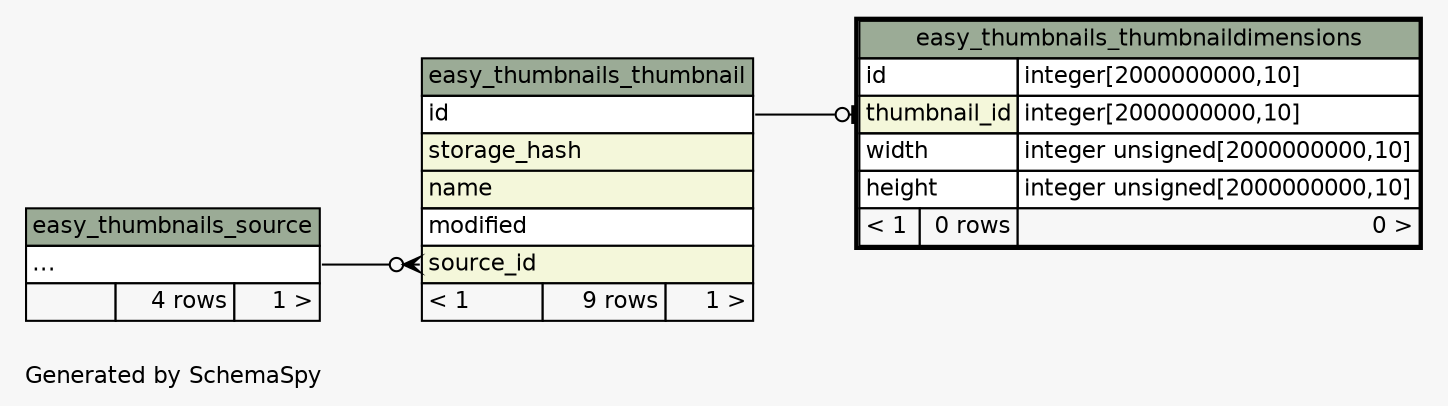 // dot 2.38.0 on Windows 7 6.1
// SchemaSpy rev 590
digraph "twoDegreesRelationshipsDiagram" {
  graph [
    rankdir="RL"
    bgcolor="#f7f7f7"
    label="\nGenerated by SchemaSpy"
    labeljust="l"
    nodesep="0.18"
    ranksep="0.46"
    fontname="Helvetica"
    fontsize="11"
  ];
  node [
    fontname="Helvetica"
    fontsize="11"
    shape="plaintext"
  ];
  edge [
    arrowsize="0.8"
  ];
  "easy_thumbnails_thumbnail":"source_id":w -> "easy_thumbnails_source":"elipses":e [arrowhead=none dir=back arrowtail=crowodot];
  "easy_thumbnails_thumbnaildimensions":"thumbnail_id":w -> "easy_thumbnails_thumbnail":"id":e [arrowhead=none dir=back arrowtail=teeodot];
  "easy_thumbnails_source" [
    label=<
    <TABLE BORDER="0" CELLBORDER="1" CELLSPACING="0" BGCOLOR="#ffffff">
      <TR><TD COLSPAN="3" BGCOLOR="#9bab96" ALIGN="CENTER">easy_thumbnails_source</TD></TR>
      <TR><TD PORT="elipses" COLSPAN="3" ALIGN="LEFT">...</TD></TR>
      <TR><TD ALIGN="LEFT" BGCOLOR="#f7f7f7">  </TD><TD ALIGN="RIGHT" BGCOLOR="#f7f7f7">4 rows</TD><TD ALIGN="RIGHT" BGCOLOR="#f7f7f7">1 &gt;</TD></TR>
    </TABLE>>
    URL="easy_thumbnails_source.html"
    tooltip="easy_thumbnails_source"
  ];
  "easy_thumbnails_thumbnail" [
    label=<
    <TABLE BORDER="0" CELLBORDER="1" CELLSPACING="0" BGCOLOR="#ffffff">
      <TR><TD COLSPAN="3" BGCOLOR="#9bab96" ALIGN="CENTER">easy_thumbnails_thumbnail</TD></TR>
      <TR><TD PORT="id" COLSPAN="3" ALIGN="LEFT">id</TD></TR>
      <TR><TD PORT="storage_hash" COLSPAN="3" BGCOLOR="#f4f7da" ALIGN="LEFT">storage_hash</TD></TR>
      <TR><TD PORT="name" COLSPAN="3" BGCOLOR="#f4f7da" ALIGN="LEFT">name</TD></TR>
      <TR><TD PORT="modified" COLSPAN="3" ALIGN="LEFT">modified</TD></TR>
      <TR><TD PORT="source_id" COLSPAN="3" BGCOLOR="#f4f7da" ALIGN="LEFT">source_id</TD></TR>
      <TR><TD ALIGN="LEFT" BGCOLOR="#f7f7f7">&lt; 1</TD><TD ALIGN="RIGHT" BGCOLOR="#f7f7f7">9 rows</TD><TD ALIGN="RIGHT" BGCOLOR="#f7f7f7">1 &gt;</TD></TR>
    </TABLE>>
    URL="easy_thumbnails_thumbnail.html"
    tooltip="easy_thumbnails_thumbnail"
  ];
  "easy_thumbnails_thumbnaildimensions" [
    label=<
    <TABLE BORDER="2" CELLBORDER="1" CELLSPACING="0" BGCOLOR="#ffffff">
      <TR><TD COLSPAN="3" BGCOLOR="#9bab96" ALIGN="CENTER">easy_thumbnails_thumbnaildimensions</TD></TR>
      <TR><TD PORT="id" COLSPAN="2" ALIGN="LEFT">id</TD><TD PORT="id.type" ALIGN="LEFT">integer[2000000000,10]</TD></TR>
      <TR><TD PORT="thumbnail_id" COLSPAN="2" BGCOLOR="#f4f7da" ALIGN="LEFT">thumbnail_id</TD><TD PORT="thumbnail_id.type" ALIGN="LEFT">integer[2000000000,10]</TD></TR>
      <TR><TD PORT="width" COLSPAN="2" ALIGN="LEFT">width</TD><TD PORT="width.type" ALIGN="LEFT">integer unsigned[2000000000,10]</TD></TR>
      <TR><TD PORT="height" COLSPAN="2" ALIGN="LEFT">height</TD><TD PORT="height.type" ALIGN="LEFT">integer unsigned[2000000000,10]</TD></TR>
      <TR><TD ALIGN="LEFT" BGCOLOR="#f7f7f7">&lt; 1</TD><TD ALIGN="RIGHT" BGCOLOR="#f7f7f7">0 rows</TD><TD ALIGN="RIGHT" BGCOLOR="#f7f7f7">0 &gt;</TD></TR>
    </TABLE>>
    URL="easy_thumbnails_thumbnaildimensions.html"
    tooltip="easy_thumbnails_thumbnaildimensions"
  ];
}
